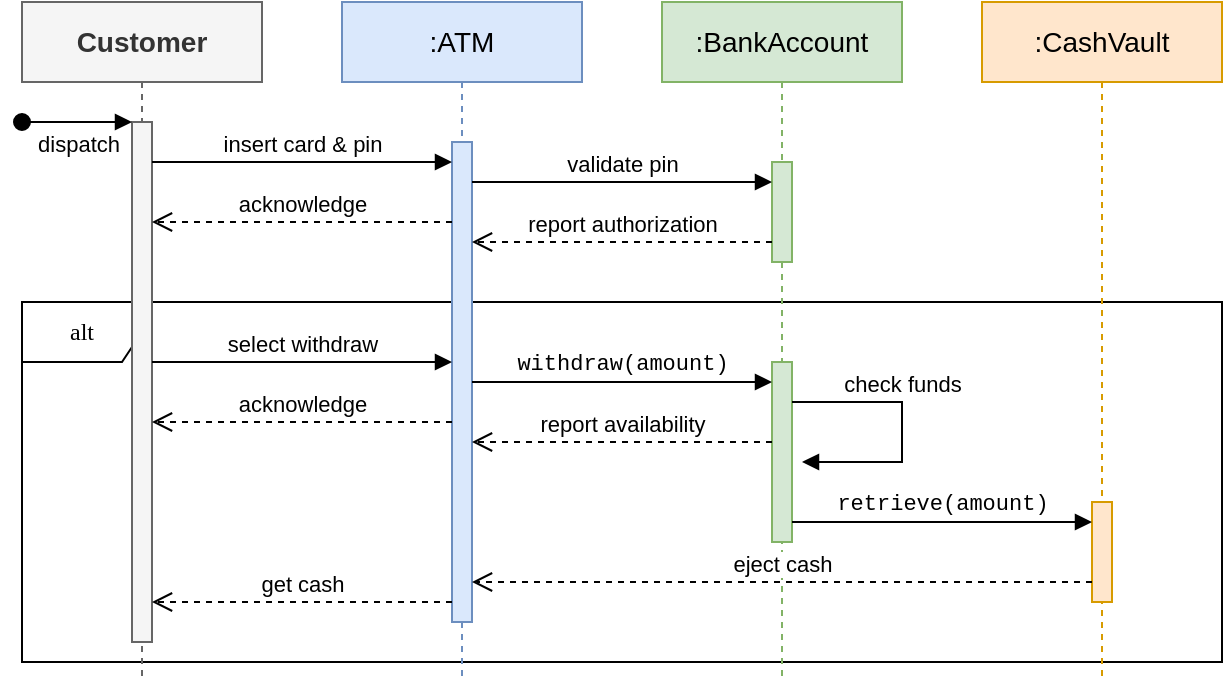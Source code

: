 <mxfile version="23.1.5" type="device">
  <diagram name="diagram2" id="KenW7vIUKHTiLhVvsAD5">
    <mxGraphModel dx="857" dy="555" grid="1" gridSize="10" guides="1" tooltips="1" connect="1" arrows="1" fold="1" page="1" pageScale="1" pageWidth="680" pageHeight="420" math="0" shadow="0">
      <root>
        <mxCell id="V_574r8uO0_lqwqY8eq--0" />
        <mxCell id="V_574r8uO0_lqwqY8eq--1" parent="V_574r8uO0_lqwqY8eq--0" />
        <mxCell id="UvqTBspoTR0_oPc05_zr-0" value="alt" style="shape=umlFrame;whiteSpace=wrap;html=1;rounded=1;shadow=0;comic=0;labelBackgroundColor=none;strokeWidth=1;fontFamily=Verdana;fontSize=12;align=center;" parent="V_574r8uO0_lqwqY8eq--1" vertex="1">
          <mxGeometry x="40" y="190" width="600" height="180" as="geometry" />
        </mxCell>
        <mxCell id="V_574r8uO0_lqwqY8eq--2" value="&lt;b&gt;&lt;font style=&quot;font-size: 14px;&quot;&gt;Customer&lt;/font&gt;&lt;/b&gt;" style="shape=umlLifeline;perimeter=lifelinePerimeter;whiteSpace=wrap;html=1;container=0;dropTarget=0;collapsible=0;recursiveResize=0;outlineConnect=0;portConstraint=eastwest;newEdgeStyle={&quot;edgeStyle&quot;:&quot;elbowEdgeStyle&quot;,&quot;elbow&quot;:&quot;vertical&quot;,&quot;curved&quot;:0,&quot;rounded&quot;:0};fillColor=#f5f5f5;strokeColor=#666666;fontColor=#333333;" parent="V_574r8uO0_lqwqY8eq--1" vertex="1">
          <mxGeometry x="40" y="40" width="120" height="340" as="geometry" />
        </mxCell>
        <mxCell id="V_574r8uO0_lqwqY8eq--3" value="" style="html=1;points=[];perimeter=orthogonalPerimeter;outlineConnect=0;targetShapes=umlLifeline;portConstraint=eastwest;newEdgeStyle={&quot;edgeStyle&quot;:&quot;elbowEdgeStyle&quot;,&quot;elbow&quot;:&quot;vertical&quot;,&quot;curved&quot;:0,&quot;rounded&quot;:0};fillColor=#f5f5f5;strokeColor=#666666;fontColor=#333333;" parent="V_574r8uO0_lqwqY8eq--2" vertex="1">
          <mxGeometry x="55" y="60" width="10" height="260" as="geometry" />
        </mxCell>
        <mxCell id="V_574r8uO0_lqwqY8eq--4" value="dispatch" style="html=1;verticalAlign=bottom;startArrow=oval;endArrow=block;startSize=8;edgeStyle=elbowEdgeStyle;elbow=vertical;curved=0;rounded=0;" parent="V_574r8uO0_lqwqY8eq--2" edge="1">
          <mxGeometry y="-20" relative="1" as="geometry">
            <mxPoint y="60" as="sourcePoint" />
            <mxPoint x="55" y="60.143" as="targetPoint" />
            <mxPoint as="offset" />
          </mxGeometry>
        </mxCell>
        <mxCell id="V_574r8uO0_lqwqY8eq--5" value="&lt;font style=&quot;font-size: 14px;&quot;&gt;:ATM&lt;/font&gt;" style="shape=umlLifeline;perimeter=lifelinePerimeter;whiteSpace=wrap;html=1;container=0;dropTarget=0;collapsible=0;recursiveResize=0;outlineConnect=0;portConstraint=eastwest;newEdgeStyle={&quot;edgeStyle&quot;:&quot;elbowEdgeStyle&quot;,&quot;elbow&quot;:&quot;vertical&quot;,&quot;curved&quot;:0,&quot;rounded&quot;:0};fillColor=#dae8fc;strokeColor=#6c8ebf;" parent="V_574r8uO0_lqwqY8eq--1" vertex="1">
          <mxGeometry x="200" y="40" width="120" height="340" as="geometry" />
        </mxCell>
        <mxCell id="V_574r8uO0_lqwqY8eq--6" value="" style="html=1;points=[];perimeter=orthogonalPerimeter;outlineConnect=0;targetShapes=umlLifeline;portConstraint=eastwest;newEdgeStyle={&quot;edgeStyle&quot;:&quot;elbowEdgeStyle&quot;,&quot;elbow&quot;:&quot;vertical&quot;,&quot;curved&quot;:0,&quot;rounded&quot;:0};fillColor=#dae8fc;strokeColor=#6c8ebf;" parent="V_574r8uO0_lqwqY8eq--5" vertex="1">
          <mxGeometry x="55" y="70" width="10" height="240" as="geometry" />
        </mxCell>
        <mxCell id="V_574r8uO0_lqwqY8eq--7" value="&lt;font face=&quot;Helvetica&quot;&gt;insert card &amp;amp; pin&lt;/font&gt;" style="html=1;verticalAlign=bottom;endArrow=block;edgeStyle=elbowEdgeStyle;elbow=horizontal;curved=0;rounded=0;align=center;" parent="V_574r8uO0_lqwqY8eq--1" source="V_574r8uO0_lqwqY8eq--3" target="V_574r8uO0_lqwqY8eq--6" edge="1">
          <mxGeometry relative="1" as="geometry">
            <mxPoint x="110" y="120" as="sourcePoint" />
            <Array as="points">
              <mxPoint x="180" y="120" />
            </Array>
            <mxPoint x="240" y="120" as="targetPoint" />
            <mxPoint as="offset" />
          </mxGeometry>
        </mxCell>
        <mxCell id="V_574r8uO0_lqwqY8eq--9" value="&lt;font style=&quot;font-size: 14px;&quot;&gt;:BankAccount&lt;/font&gt;" style="shape=umlLifeline;perimeter=lifelinePerimeter;whiteSpace=wrap;html=1;container=0;dropTarget=0;collapsible=0;recursiveResize=0;outlineConnect=0;portConstraint=eastwest;newEdgeStyle={&quot;edgeStyle&quot;:&quot;elbowEdgeStyle&quot;,&quot;elbow&quot;:&quot;vertical&quot;,&quot;curved&quot;:0,&quot;rounded&quot;:0};fillColor=#d5e8d4;strokeColor=#82b366;" parent="V_574r8uO0_lqwqY8eq--1" vertex="1">
          <mxGeometry x="360" y="40" width="120" height="340" as="geometry" />
        </mxCell>
        <mxCell id="V_574r8uO0_lqwqY8eq--10" value="" style="html=1;points=[];perimeter=orthogonalPerimeter;outlineConnect=0;targetShapes=umlLifeline;portConstraint=eastwest;newEdgeStyle={&quot;edgeStyle&quot;:&quot;elbowEdgeStyle&quot;,&quot;elbow&quot;:&quot;vertical&quot;,&quot;curved&quot;:0,&quot;rounded&quot;:0};fillColor=#d5e8d4;strokeColor=#82b366;" parent="V_574r8uO0_lqwqY8eq--9" vertex="1">
          <mxGeometry x="55" y="80" width="10" height="50" as="geometry" />
        </mxCell>
        <mxCell id="V_574r8uO0_lqwqY8eq--11" value="&lt;font style=&quot;font-size: 14px;&quot;&gt;:CashVault&lt;/font&gt;" style="shape=umlLifeline;perimeter=lifelinePerimeter;whiteSpace=wrap;html=1;container=0;dropTarget=0;collapsible=0;recursiveResize=0;outlineConnect=0;portConstraint=eastwest;newEdgeStyle={&quot;edgeStyle&quot;:&quot;elbowEdgeStyle&quot;,&quot;elbow&quot;:&quot;vertical&quot;,&quot;curved&quot;:0,&quot;rounded&quot;:0};fillColor=#ffe6cc;strokeColor=#d79b00;" parent="V_574r8uO0_lqwqY8eq--1" vertex="1">
          <mxGeometry x="520" y="40" width="120" height="340" as="geometry" />
        </mxCell>
        <mxCell id="V_574r8uO0_lqwqY8eq--12" value="" style="html=1;points=[];perimeter=orthogonalPerimeter;outlineConnect=0;targetShapes=umlLifeline;portConstraint=eastwest;newEdgeStyle={&quot;edgeStyle&quot;:&quot;elbowEdgeStyle&quot;,&quot;elbow&quot;:&quot;vertical&quot;,&quot;curved&quot;:0,&quot;rounded&quot;:0};fillColor=#ffe6cc;strokeColor=#d79b00;" parent="V_574r8uO0_lqwqY8eq--11" vertex="1">
          <mxGeometry x="55" y="250" width="10" height="50" as="geometry" />
        </mxCell>
        <mxCell id="S4NcA5JRzc8WdYCnTzBv-2" value="&lt;font face=&quot;Helvetica&quot;&gt;select withdraw&lt;/font&gt;" style="html=1;verticalAlign=bottom;endArrow=block;edgeStyle=elbowEdgeStyle;elbow=horizontal;curved=0;rounded=0;align=center;" parent="V_574r8uO0_lqwqY8eq--1" source="V_574r8uO0_lqwqY8eq--3" target="V_574r8uO0_lqwqY8eq--6" edge="1">
          <mxGeometry relative="1" as="geometry">
            <mxPoint x="110" y="220" as="sourcePoint" />
            <Array as="points">
              <mxPoint x="220" y="220" />
              <mxPoint x="220" y="200" />
              <mxPoint x="240" y="210" />
              <mxPoint x="230" y="190" />
              <mxPoint x="205" y="160" />
            </Array>
            <mxPoint x="250" y="220" as="targetPoint" />
            <mxPoint as="offset" />
          </mxGeometry>
        </mxCell>
        <mxCell id="S4NcA5JRzc8WdYCnTzBv-3" value="acknowledge" style="html=1;verticalAlign=bottom;endArrow=open;dashed=1;endSize=8;edgeStyle=elbowEdgeStyle;elbow=vertical;curved=0;rounded=0;" parent="V_574r8uO0_lqwqY8eq--1" source="V_574r8uO0_lqwqY8eq--6" target="V_574r8uO0_lqwqY8eq--3" edge="1">
          <mxGeometry relative="1" as="geometry">
            <mxPoint x="130" y="150" as="targetPoint" />
            <Array as="points">
              <mxPoint x="210" y="150" />
              <mxPoint x="166.25" y="130" />
              <mxPoint x="151.25" y="140" />
            </Array>
            <mxPoint x="240" y="150" as="sourcePoint" />
          </mxGeometry>
        </mxCell>
        <mxCell id="S4NcA5JRzc8WdYCnTzBv-6" value="validate pin" style="html=1;verticalAlign=bottom;endArrow=block;edgeStyle=elbowEdgeStyle;elbow=horizontal;curved=0;rounded=0;align=center;" parent="V_574r8uO0_lqwqY8eq--1" source="V_574r8uO0_lqwqY8eq--6" target="V_574r8uO0_lqwqY8eq--10" edge="1">
          <mxGeometry relative="1" as="geometry">
            <mxPoint x="290" y="130" as="sourcePoint" />
            <Array as="points">
              <mxPoint x="355" y="130" />
              <mxPoint x="330" y="100" />
            </Array>
            <mxPoint x="400" y="130" as="targetPoint" />
            <mxPoint as="offset" />
          </mxGeometry>
        </mxCell>
        <mxCell id="S4NcA5JRzc8WdYCnTzBv-9" value="report authorization" style="html=1;verticalAlign=bottom;endArrow=open;dashed=1;endSize=8;edgeStyle=elbowEdgeStyle;elbow=vertical;curved=0;rounded=0;" parent="V_574r8uO0_lqwqY8eq--1" source="V_574r8uO0_lqwqY8eq--10" target="V_574r8uO0_lqwqY8eq--6" edge="1">
          <mxGeometry relative="1" as="geometry">
            <mxPoint x="280" y="160" as="targetPoint" />
            <Array as="points">
              <mxPoint x="340" y="160" />
              <mxPoint x="316.25" y="150" />
              <mxPoint x="301.25" y="160" />
            </Array>
            <mxPoint x="400" y="160" as="sourcePoint" />
          </mxGeometry>
        </mxCell>
        <mxCell id="S4NcA5JRzc8WdYCnTzBv-14" value="" style="html=1;points=[];perimeter=orthogonalPerimeter;outlineConnect=0;targetShapes=umlLifeline;portConstraint=eastwest;newEdgeStyle={&quot;edgeStyle&quot;:&quot;elbowEdgeStyle&quot;,&quot;elbow&quot;:&quot;vertical&quot;,&quot;curved&quot;:0,&quot;rounded&quot;:0};fillColor=#d5e8d4;strokeColor=#82b366;" parent="V_574r8uO0_lqwqY8eq--1" vertex="1">
          <mxGeometry x="415" y="220" width="10" height="90" as="geometry" />
        </mxCell>
        <mxCell id="S4NcA5JRzc8WdYCnTzBv-16" value="&lt;font face=&quot;Courier New&quot;&gt;withdraw(amount)&lt;/font&gt;" style="html=1;verticalAlign=bottom;endArrow=block;edgeStyle=elbowEdgeStyle;elbow=horizontal;curved=0;rounded=0;align=center;" parent="V_574r8uO0_lqwqY8eq--1" source="V_574r8uO0_lqwqY8eq--6" target="S4NcA5JRzc8WdYCnTzBv-14" edge="1">
          <mxGeometry relative="1" as="geometry">
            <mxPoint x="280" y="230" as="sourcePoint" />
            <Array as="points">
              <mxPoint x="330" y="230" />
              <mxPoint x="370" y="220" />
              <mxPoint x="400" y="200" />
              <mxPoint x="420" y="210" />
              <mxPoint x="410" y="190" />
              <mxPoint x="385" y="160" />
            </Array>
            <mxPoint x="400" y="230" as="targetPoint" />
            <mxPoint as="offset" />
          </mxGeometry>
        </mxCell>
        <mxCell id="S4NcA5JRzc8WdYCnTzBv-17" value="&lt;font face=&quot;Helvetica&quot;&gt;check funds&lt;/font&gt;" style="html=1;verticalAlign=bottom;endArrow=block;edgeStyle=elbowEdgeStyle;elbow=horizontal;curved=0;rounded=0;align=center;" parent="V_574r8uO0_lqwqY8eq--1" source="S4NcA5JRzc8WdYCnTzBv-14" edge="1">
          <mxGeometry x="-0.185" relative="1" as="geometry">
            <mxPoint x="440" y="240" as="sourcePoint" />
            <Array as="points">
              <mxPoint x="480" y="240" />
              <mxPoint x="575" y="220" />
              <mxPoint x="595" y="230" />
              <mxPoint x="585" y="210" />
              <mxPoint x="560" y="180" />
            </Array>
            <mxPoint x="430" y="270" as="targetPoint" />
            <mxPoint as="offset" />
          </mxGeometry>
        </mxCell>
        <mxCell id="S4NcA5JRzc8WdYCnTzBv-18" value="report availability" style="html=1;verticalAlign=bottom;endArrow=open;dashed=1;endSize=8;edgeStyle=elbowEdgeStyle;elbow=vertical;curved=0;rounded=0;" parent="V_574r8uO0_lqwqY8eq--1" source="S4NcA5JRzc8WdYCnTzBv-14" target="V_574r8uO0_lqwqY8eq--6" edge="1">
          <mxGeometry relative="1" as="geometry">
            <mxPoint x="280" y="260" as="targetPoint" />
            <Array as="points">
              <mxPoint x="380" y="260" />
              <mxPoint x="325" y="250" />
              <mxPoint x="301.25" y="240" />
              <mxPoint x="286.25" y="250" />
            </Array>
            <mxPoint x="400" y="260" as="sourcePoint" />
          </mxGeometry>
        </mxCell>
        <mxCell id="S4NcA5JRzc8WdYCnTzBv-19" value="&lt;font face=&quot;Courier New&quot;&gt;retrieve(amount)&lt;/font&gt;" style="html=1;verticalAlign=bottom;endArrow=block;edgeStyle=elbowEdgeStyle;elbow=horizontal;curved=0;rounded=0;align=center;" parent="V_574r8uO0_lqwqY8eq--1" source="S4NcA5JRzc8WdYCnTzBv-14" target="V_574r8uO0_lqwqY8eq--12" edge="1">
          <mxGeometry relative="1" as="geometry">
            <mxPoint x="440" y="300" as="sourcePoint" />
            <Array as="points">
              <mxPoint x="550" y="300" />
              <mxPoint x="575" y="270" />
              <mxPoint x="595" y="280" />
              <mxPoint x="585" y="260" />
              <mxPoint x="560" y="230" />
            </Array>
            <mxPoint x="560" y="300" as="targetPoint" />
            <mxPoint as="offset" />
          </mxGeometry>
        </mxCell>
        <mxCell id="S4NcA5JRzc8WdYCnTzBv-21" value="eject cash" style="html=1;verticalAlign=bottom;endArrow=open;dashed=1;endSize=8;edgeStyle=elbowEdgeStyle;elbow=vertical;curved=0;rounded=0;" parent="V_574r8uO0_lqwqY8eq--1" source="V_574r8uO0_lqwqY8eq--12" target="V_574r8uO0_lqwqY8eq--6" edge="1">
          <mxGeometry relative="1" as="geometry">
            <mxPoint x="280" y="330" as="targetPoint" />
            <Array as="points">
              <mxPoint x="510" y="330" />
              <mxPoint x="335" y="320" />
              <mxPoint x="311.25" y="310" />
              <mxPoint x="296.25" y="320" />
            </Array>
            <mxPoint x="560" y="330" as="sourcePoint" />
          </mxGeometry>
        </mxCell>
        <mxCell id="S4NcA5JRzc8WdYCnTzBv-23" value="get cash" style="html=1;verticalAlign=bottom;endArrow=open;dashed=1;endSize=8;edgeStyle=elbowEdgeStyle;elbow=vertical;curved=0;rounded=0;" parent="V_574r8uO0_lqwqY8eq--1" source="V_574r8uO0_lqwqY8eq--6" target="V_574r8uO0_lqwqY8eq--3" edge="1">
          <mxGeometry relative="1" as="geometry">
            <mxPoint x="130" y="340" as="targetPoint" />
            <Array as="points">
              <mxPoint x="220" y="340" />
              <mxPoint x="170" y="330" />
              <mxPoint x="146.25" y="320" />
              <mxPoint x="131.25" y="330" />
            </Array>
            <mxPoint x="240" y="340" as="sourcePoint" />
          </mxGeometry>
        </mxCell>
        <mxCell id="S4NcA5JRzc8WdYCnTzBv-25" value="acknowledge" style="html=1;verticalAlign=bottom;endArrow=open;dashed=1;endSize=8;edgeStyle=elbowEdgeStyle;elbow=vertical;curved=0;rounded=0;" parent="V_574r8uO0_lqwqY8eq--1" source="V_574r8uO0_lqwqY8eq--6" target="V_574r8uO0_lqwqY8eq--3" edge="1">
          <mxGeometry relative="1" as="geometry">
            <mxPoint x="120" y="250" as="targetPoint" />
            <Array as="points">
              <mxPoint x="230" y="250" />
              <mxPoint x="205" y="240" />
              <mxPoint x="161.25" y="220" />
              <mxPoint x="146.25" y="230" />
            </Array>
            <mxPoint x="250" y="250" as="sourcePoint" />
          </mxGeometry>
        </mxCell>
      </root>
    </mxGraphModel>
  </diagram>
</mxfile>
